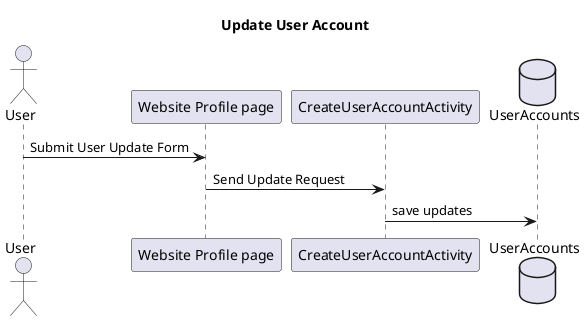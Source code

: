 @startuml
'https://plantuml.com/sequence-diagram

title Update User Account
actor User as c
participant "Website Profile page" as wrp
participant CreateUserAccountActivity as cua
database UserAccounts

c -> wrp: Submit User Update Form
wrp -> cua: Send Update Request
cua -> UserAccounts: save updates
@enduml